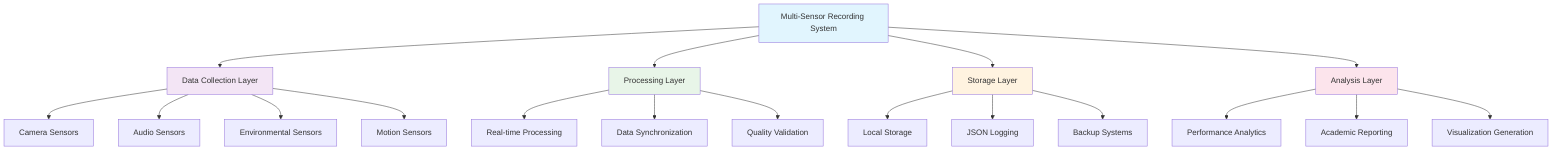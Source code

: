 graph TD
    A[Multi-Sensor Recording System] --> B[Data Collection Layer]
    A --> C[Processing Layer] 
    A --> D[Storage Layer]
    A --> E[Analysis Layer]
    
    B --> F[Camera Sensors]
    B --> G[Audio Sensors]
    B --> H[Environmental Sensors]
    B --> I[Motion Sensors]
    
    C --> J[Real-time Processing]
    C --> K[Data Synchronization]
    C --> L[Quality Validation]
    
    D --> M[Local Storage]
    D --> N[JSON Logging]
    D --> O[Backup Systems]
    
    E --> P[Performance Analytics]
    E --> Q[Academic Reporting]
    E --> R[Visualization Generation]
    
    style A fill:#e1f5fe
    style B fill:#f3e5f5
    style C fill:#e8f5e8
    style D fill:#fff3e0
    style E fill:#fce4ec